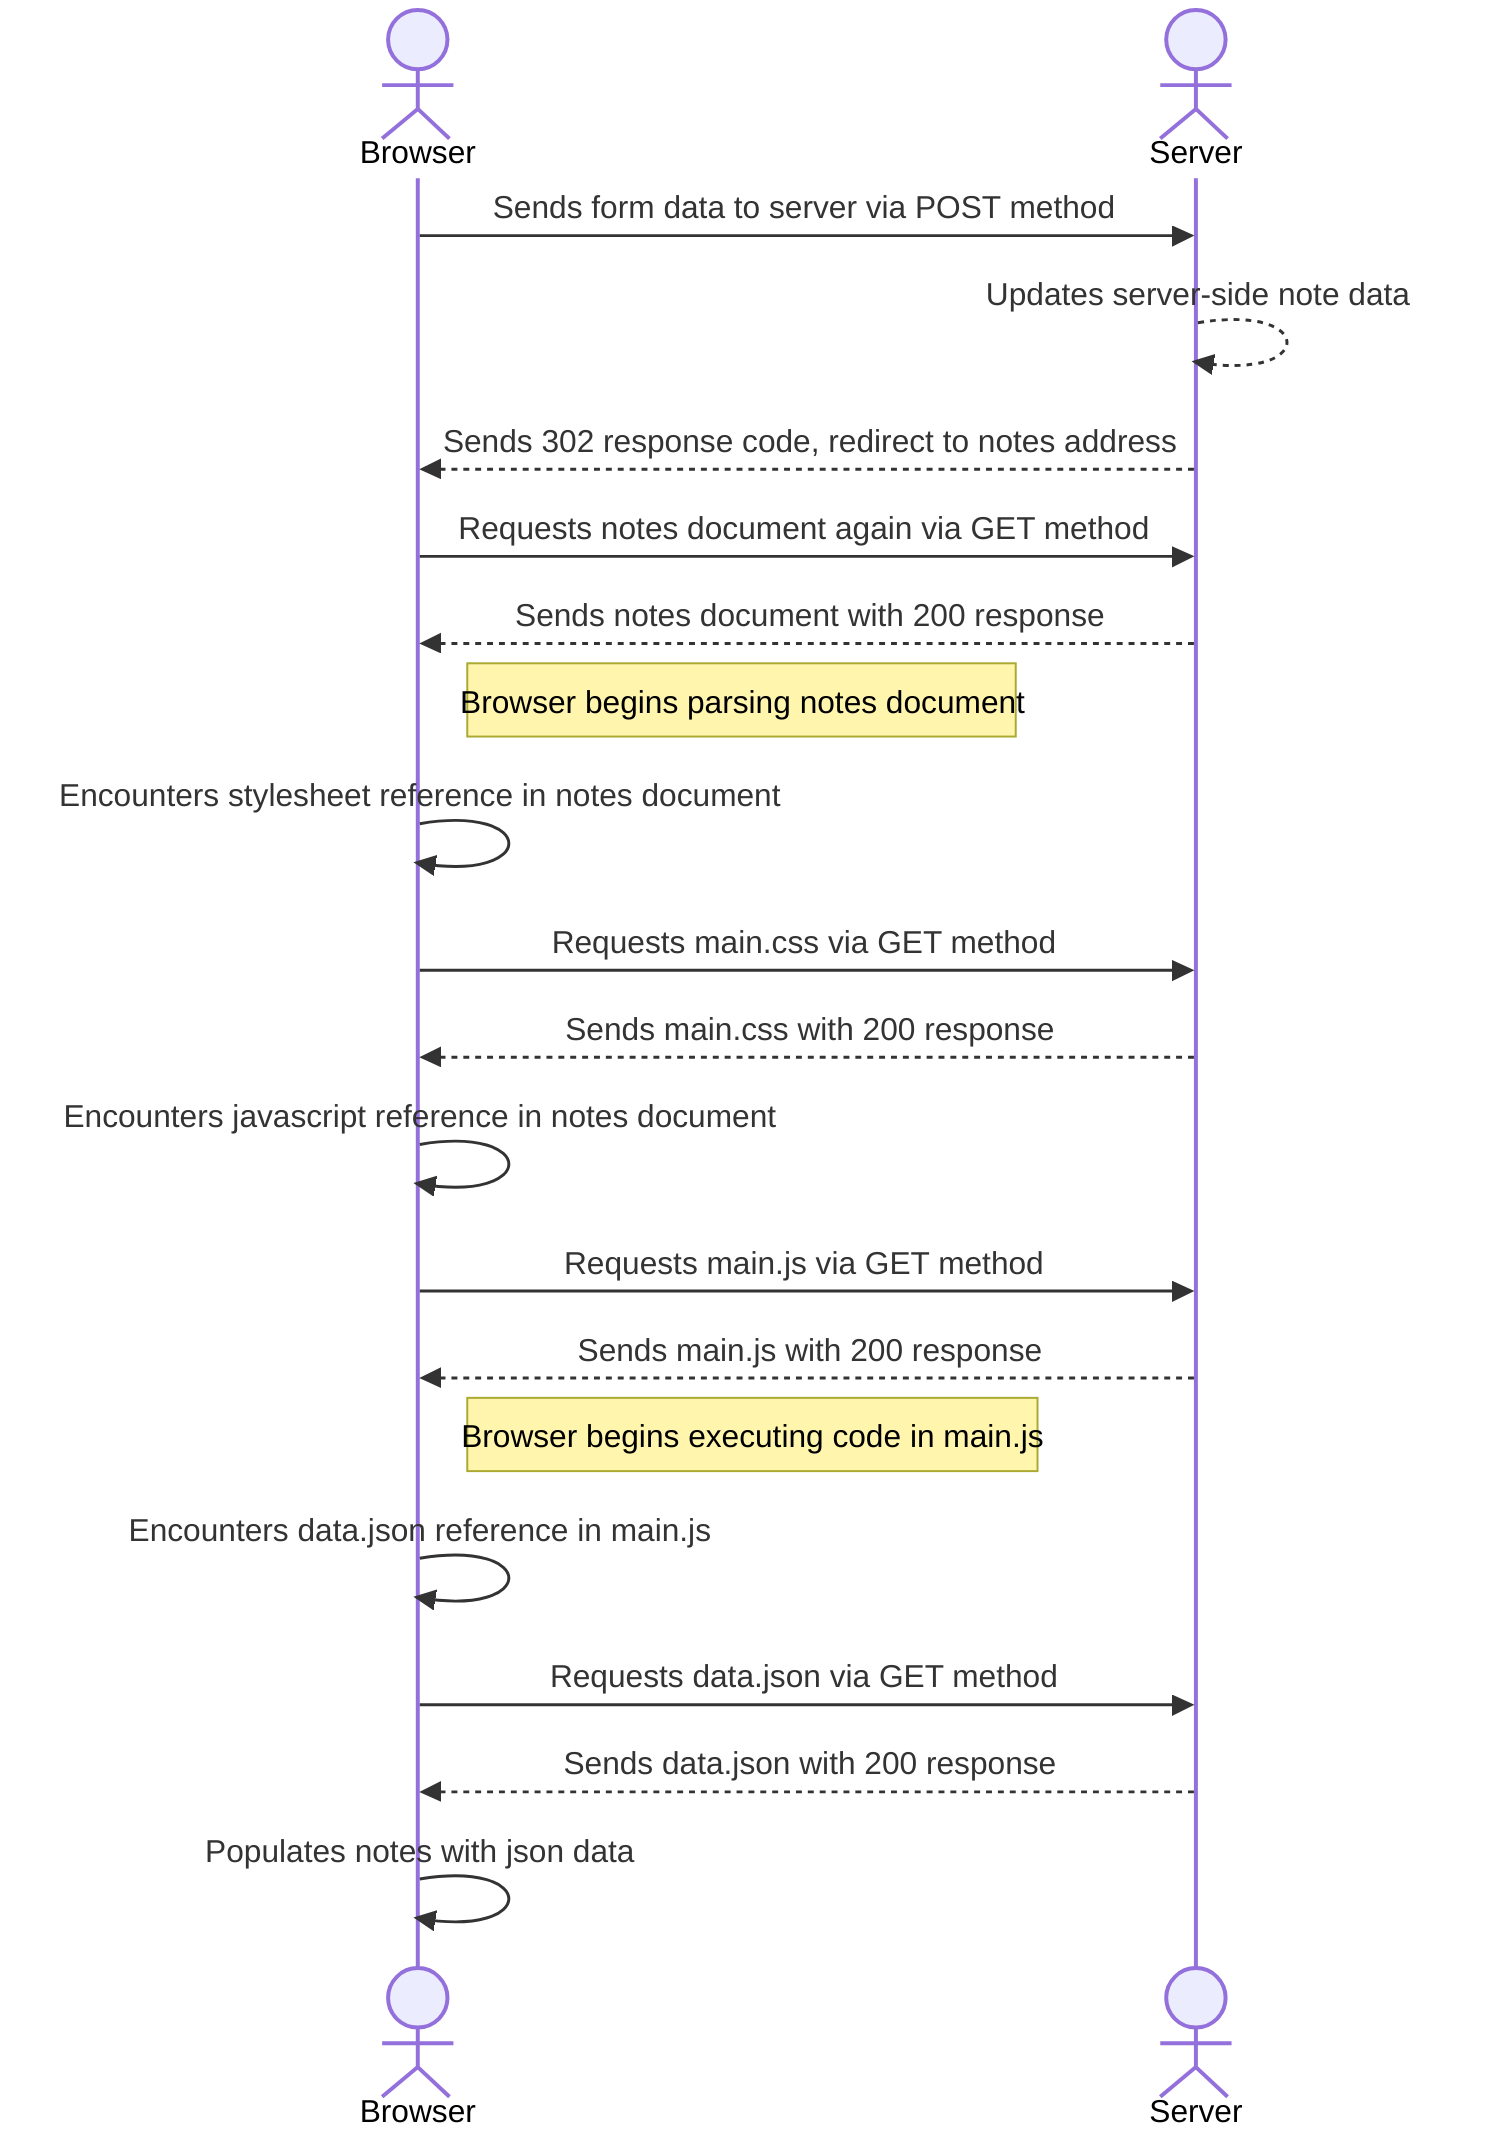 sequenceDiagram
    Actor Browser
    Actor Server
    Browser->>Server: Sends form data to server via POST method
    Server-->>Server: Updates server-side note data
    Server-->>Browser: Sends 302 response code, redirect to notes address
    Browser->>Server: Requests notes document again via GET method
    Server-->>Browser: Sends notes document with 200 response
    Note right of Browser: Browser begins parsing notes document
    Browser->>Browser: Encounters stylesheet reference in notes document
    Browser->>Server: Requests main.css via GET method
    Server-->>Browser: Sends main.css with 200 response
    Browser->>Browser: Encounters javascript reference in notes document
    Browser->>Server: Requests main.js via GET method
    Server-->>Browser: Sends main.js with 200 response
    Note right of Browser: Browser begins executing code in main.js
    Browser->>Browser: Encounters data.json reference in main.js
    Browser->>Server: Requests data.json via GET method
    Server-->>Browser: Sends data.json with 200 response
    Browser->>Browser: Populates notes with json data